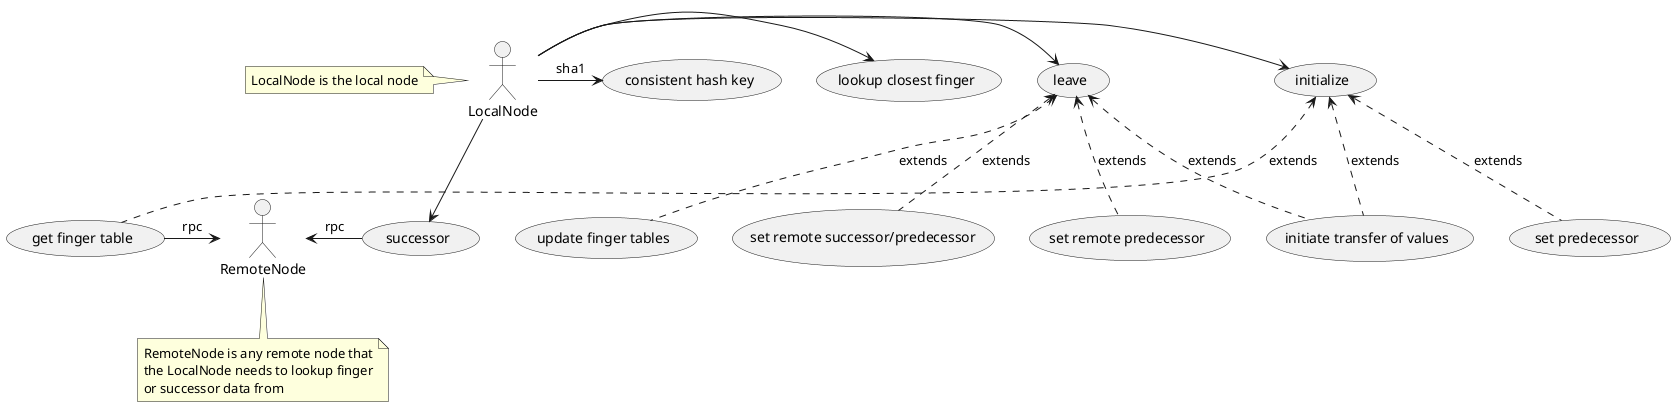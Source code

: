@startuml


LocalNode -> (initialize)
(initialize) <.. (get finger table):extends
(initialize) <.. (set predecessor): extends
(initialize) <.. (initiate transfer of values): extends
(get finger table) -> RemoteNode:rpc

LocalNode -> (leave)
(leave) <.. (update finger tables):extends
(leave)<..(set remote successor/predecessor): extends
(leave)<..(initiate transfer of values):extends
(leave)<..(set remote predecessor):extends

LocalNode -> (lookup closest finger)
LocalNode -> (successor)
LocalNode -> (consistent hash key):sha1

RemoteNode <- (successor):rpc

note left of LocalNode
  LocalNode is the local node
end note

note bottom of RemoteNode
  RemoteNode is any remote node that
  the LocalNode needs to lookup finger
  or successor data from
  end note

@enduml
